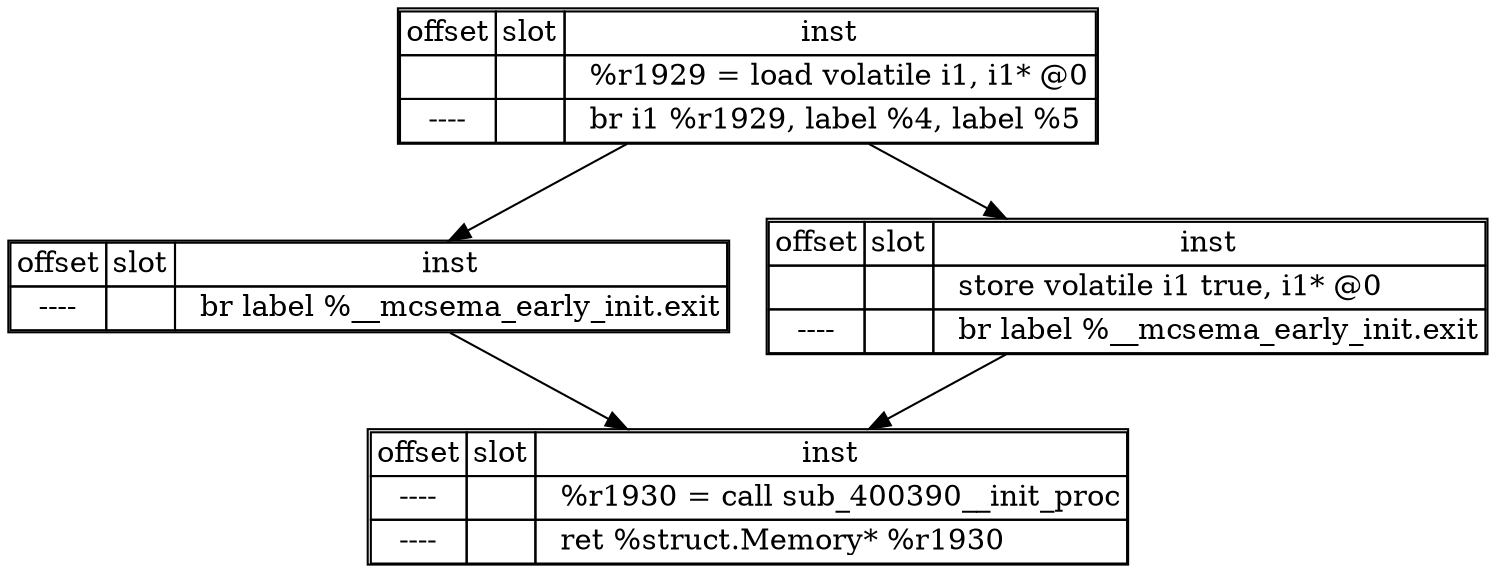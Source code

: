 digraph {
node [shape=none margin=0 nojustify=false labeljust=l]
b54718528 [label=<<table cellspacing="0">
<tr><td>offset</td><td>slot</td><td>inst</td></tr>
<tr><td> </td><td> </td><td align="left">  %r1929 = load volatile i1, i1* @0</td></tr>
<tr><td>----</td><td> </td><td align="left">  br i1 %r1929, label %4, label %5</td></tr>
</table>>];
b54718528 -> b42722768
b54718528 -> b51700624
b42722768 [label=<<table cellspacing="0">
<tr><td>offset</td><td>slot</td><td>inst</td></tr>
<tr><td>----</td><td> </td><td align="left">  br label %__mcsema_early_init.exit</td></tr>
</table>>];
b42722768 -> b43131120
b51700624 [label=<<table cellspacing="0">
<tr><td>offset</td><td>slot</td><td>inst</td></tr>
<tr><td> </td><td> </td><td align="left">  store volatile i1 true, i1* @0</td></tr>
<tr><td>----</td><td> </td><td align="left">  br label %__mcsema_early_init.exit</td></tr>
</table>>];
b51700624 -> b43131120
b43131120 [label=<<table cellspacing="0">
<tr><td>offset</td><td>slot</td><td>inst</td></tr>
<tr><td>----</td><td> </td><td align="left">  %r1930 = call sub_400390__init_proc</td></tr>
<tr><td>----</td><td> </td><td align="left">  ret %struct.Memory* %r1930</td></tr>
</table>>];
}
